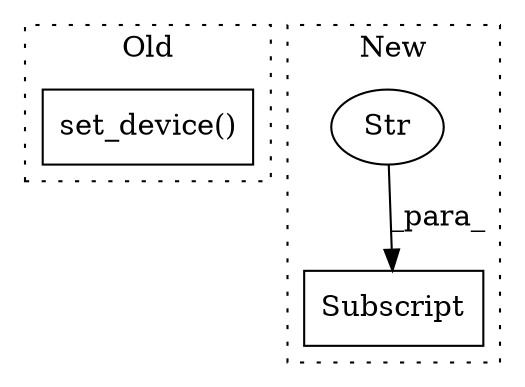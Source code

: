 digraph G {
subgraph cluster0 {
1 [label="set_device()" a="75" s="1886,1929" l="22,1" shape="box"];
label = "Old";
style="dotted";
}
subgraph cluster1 {
2 [label="Subscript" a="63" s="3079,0" l="18,0" shape="box"];
3 [label="Str" a="66" s="3084" l="12" shape="ellipse"];
label = "New";
style="dotted";
}
3 -> 2 [label="_para_"];
}